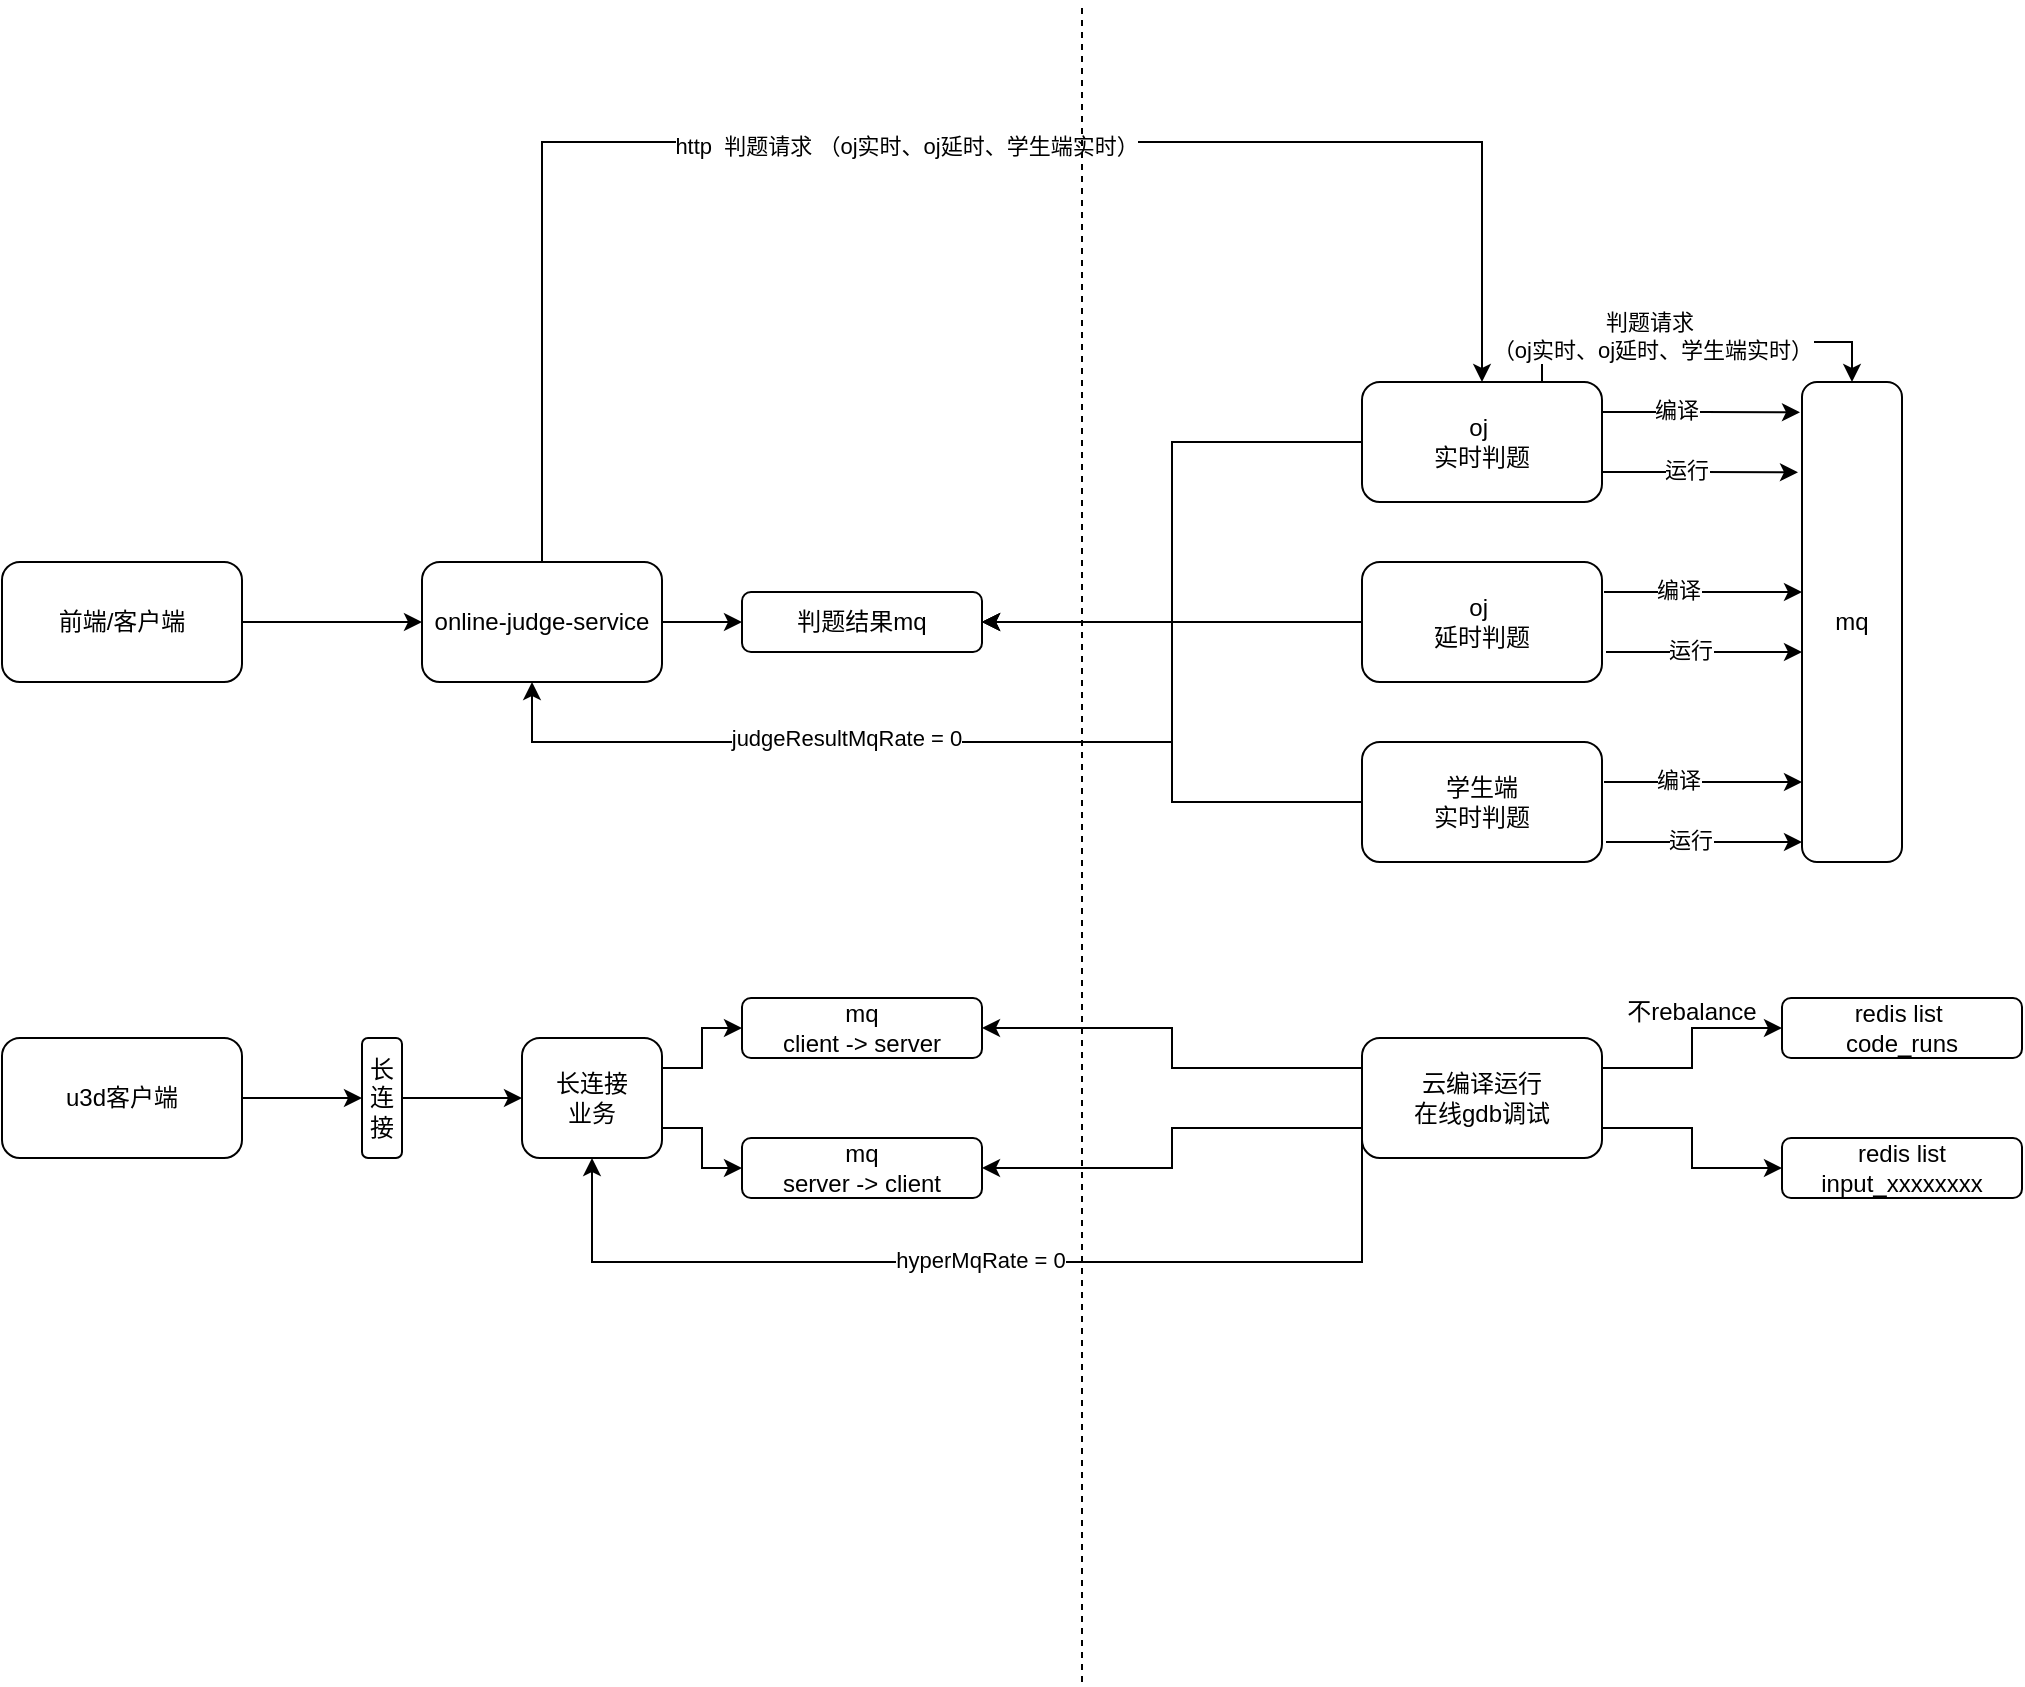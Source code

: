 <mxfile version="27.2.0">
  <diagram name="第 1 页" id="bzNie4RG8URf55M5gRZ4">
    <mxGraphModel dx="2115" dy="697" grid="1" gridSize="10" guides="1" tooltips="1" connect="1" arrows="1" fold="1" page="1" pageScale="1" pageWidth="827" pageHeight="1169" math="0" shadow="0">
      <root>
        <mxCell id="0" />
        <mxCell id="1" parent="0" />
        <mxCell id="MFNcb43IMwzJ_zAJ6HgL-9" style="edgeStyle=orthogonalEdgeStyle;rounded=0;orthogonalLoop=1;jettySize=auto;html=1;exitX=0.5;exitY=0;exitDx=0;exitDy=0;entryX=0.5;entryY=0;entryDx=0;entryDy=0;" edge="1" parent="1" source="MFNcb43IMwzJ_zAJ6HgL-1" target="MFNcb43IMwzJ_zAJ6HgL-8">
          <mxGeometry relative="1" as="geometry">
            <Array as="points">
              <mxPoint x="130" y="70" />
              <mxPoint x="600" y="70" />
            </Array>
          </mxGeometry>
        </mxCell>
        <mxCell id="MFNcb43IMwzJ_zAJ6HgL-11" value="http&amp;nbsp; 判题请求 （oj实时、oj延时、学生端实时）" style="edgeLabel;html=1;align=center;verticalAlign=middle;resizable=0;points=[];" vertex="1" connectable="0" parent="MFNcb43IMwzJ_zAJ6HgL-9">
          <mxGeometry x="-0.021" y="-2" relative="1" as="geometry">
            <mxPoint as="offset" />
          </mxGeometry>
        </mxCell>
        <mxCell id="MFNcb43IMwzJ_zAJ6HgL-32" style="edgeStyle=orthogonalEdgeStyle;rounded=0;orthogonalLoop=1;jettySize=auto;html=1;exitX=1;exitY=0.5;exitDx=0;exitDy=0;entryX=0;entryY=0.5;entryDx=0;entryDy=0;" edge="1" parent="1" source="MFNcb43IMwzJ_zAJ6HgL-1" target="MFNcb43IMwzJ_zAJ6HgL-5">
          <mxGeometry relative="1" as="geometry" />
        </mxCell>
        <mxCell id="MFNcb43IMwzJ_zAJ6HgL-1" value="online-judge-service" style="rounded=1;whiteSpace=wrap;html=1;" vertex="1" parent="1">
          <mxGeometry x="70" y="280" width="120" height="60" as="geometry" />
        </mxCell>
        <mxCell id="MFNcb43IMwzJ_zAJ6HgL-33" style="edgeStyle=orthogonalEdgeStyle;rounded=0;orthogonalLoop=1;jettySize=auto;html=1;exitX=1;exitY=0.25;exitDx=0;exitDy=0;entryX=0;entryY=0.5;entryDx=0;entryDy=0;" edge="1" parent="1" source="MFNcb43IMwzJ_zAJ6HgL-2" target="MFNcb43IMwzJ_zAJ6HgL-12">
          <mxGeometry relative="1" as="geometry" />
        </mxCell>
        <mxCell id="MFNcb43IMwzJ_zAJ6HgL-34" style="edgeStyle=orthogonalEdgeStyle;rounded=0;orthogonalLoop=1;jettySize=auto;html=1;exitX=1;exitY=0.75;exitDx=0;exitDy=0;entryX=0;entryY=0.5;entryDx=0;entryDy=0;" edge="1" parent="1" source="MFNcb43IMwzJ_zAJ6HgL-2" target="MFNcb43IMwzJ_zAJ6HgL-6">
          <mxGeometry relative="1" as="geometry" />
        </mxCell>
        <mxCell id="MFNcb43IMwzJ_zAJ6HgL-2" value="长连接&lt;div&gt;业务&lt;/div&gt;" style="rounded=1;whiteSpace=wrap;html=1;" vertex="1" parent="1">
          <mxGeometry x="120" y="518" width="70" height="60" as="geometry" />
        </mxCell>
        <mxCell id="MFNcb43IMwzJ_zAJ6HgL-3" value="" style="endArrow=none;dashed=1;html=1;rounded=0;" edge="1" parent="1">
          <mxGeometry width="50" height="50" relative="1" as="geometry">
            <mxPoint x="400" y="840" as="sourcePoint" />
            <mxPoint x="400" as="targetPoint" />
          </mxGeometry>
        </mxCell>
        <mxCell id="MFNcb43IMwzJ_zAJ6HgL-5" value="判题结果mq" style="rounded=1;whiteSpace=wrap;html=1;" vertex="1" parent="1">
          <mxGeometry x="230" y="295" width="120" height="30" as="geometry" />
        </mxCell>
        <mxCell id="MFNcb43IMwzJ_zAJ6HgL-6" value="&lt;div&gt;mq&lt;/div&gt;server -&amp;gt; client" style="rounded=1;whiteSpace=wrap;html=1;" vertex="1" parent="1">
          <mxGeometry x="230" y="568" width="120" height="30" as="geometry" />
        </mxCell>
        <mxCell id="MFNcb43IMwzJ_zAJ6HgL-28" style="edgeStyle=orthogonalEdgeStyle;rounded=0;orthogonalLoop=1;jettySize=auto;html=1;exitX=0;exitY=0.5;exitDx=0;exitDy=0;entryX=1;entryY=0.5;entryDx=0;entryDy=0;" edge="1" parent="1" source="MFNcb43IMwzJ_zAJ6HgL-8" target="MFNcb43IMwzJ_zAJ6HgL-5">
          <mxGeometry relative="1" as="geometry" />
        </mxCell>
        <mxCell id="MFNcb43IMwzJ_zAJ6HgL-36" style="edgeStyle=orthogonalEdgeStyle;rounded=0;orthogonalLoop=1;jettySize=auto;html=1;exitX=0.75;exitY=0;exitDx=0;exitDy=0;entryX=0.5;entryY=0;entryDx=0;entryDy=0;" edge="1" parent="1" source="MFNcb43IMwzJ_zAJ6HgL-8" target="MFNcb43IMwzJ_zAJ6HgL-15">
          <mxGeometry relative="1" as="geometry" />
        </mxCell>
        <mxCell id="MFNcb43IMwzJ_zAJ6HgL-38" value="判题请求&amp;nbsp;&lt;div&gt;（oj实时、oj延时、学生端实时）&lt;/div&gt;" style="edgeLabel;html=1;align=center;verticalAlign=middle;resizable=0;points=[];" vertex="1" connectable="0" parent="MFNcb43IMwzJ_zAJ6HgL-36">
          <mxGeometry x="-0.231" y="3" relative="1" as="geometry">
            <mxPoint as="offset" />
          </mxGeometry>
        </mxCell>
        <mxCell id="MFNcb43IMwzJ_zAJ6HgL-8" value="oj&amp;nbsp;&lt;div&gt;实时判题&lt;/div&gt;" style="rounded=1;whiteSpace=wrap;html=1;" vertex="1" parent="1">
          <mxGeometry x="540" y="190" width="120" height="60" as="geometry" />
        </mxCell>
        <mxCell id="MFNcb43IMwzJ_zAJ6HgL-12" value="&lt;div&gt;mq&lt;/div&gt;&lt;div&gt;&lt;span style=&quot;background-color: transparent; color: light-dark(rgb(0, 0, 0), rgb(255, 255, 255));&quot;&gt;client -&amp;gt; server&lt;/span&gt;&lt;/div&gt;" style="rounded=1;whiteSpace=wrap;html=1;" vertex="1" parent="1">
          <mxGeometry x="230" y="498" width="120" height="30" as="geometry" />
        </mxCell>
        <mxCell id="MFNcb43IMwzJ_zAJ6HgL-29" style="edgeStyle=orthogonalEdgeStyle;rounded=0;orthogonalLoop=1;jettySize=auto;html=1;exitX=0;exitY=0.5;exitDx=0;exitDy=0;" edge="1" parent="1" source="MFNcb43IMwzJ_zAJ6HgL-13">
          <mxGeometry relative="1" as="geometry">
            <mxPoint x="350" y="310" as="targetPoint" />
          </mxGeometry>
        </mxCell>
        <mxCell id="MFNcb43IMwzJ_zAJ6HgL-58" style="edgeStyle=orthogonalEdgeStyle;rounded=0;orthogonalLoop=1;jettySize=auto;html=1;exitX=0;exitY=0.5;exitDx=0;exitDy=0;entryX=0.5;entryY=1;entryDx=0;entryDy=0;" edge="1" parent="1">
          <mxGeometry relative="1" as="geometry">
            <mxPoint x="535.0" y="310" as="sourcePoint" />
            <mxPoint x="125" y="340" as="targetPoint" />
            <Array as="points">
              <mxPoint x="445" y="310" />
              <mxPoint x="445" y="370" />
              <mxPoint x="125" y="370" />
            </Array>
          </mxGeometry>
        </mxCell>
        <mxCell id="MFNcb43IMwzJ_zAJ6HgL-59" value="judgeResultMqRate = 0" style="edgeLabel;html=1;align=center;verticalAlign=middle;resizable=0;points=[];" vertex="1" connectable="0" parent="MFNcb43IMwzJ_zAJ6HgL-58">
          <mxGeometry x="0.251" y="-2" relative="1" as="geometry">
            <mxPoint as="offset" />
          </mxGeometry>
        </mxCell>
        <mxCell id="MFNcb43IMwzJ_zAJ6HgL-13" value="oj&amp;nbsp;&lt;div&gt;延时判题&lt;/div&gt;" style="rounded=1;whiteSpace=wrap;html=1;" vertex="1" parent="1">
          <mxGeometry x="540" y="280" width="120" height="60" as="geometry" />
        </mxCell>
        <mxCell id="MFNcb43IMwzJ_zAJ6HgL-30" style="edgeStyle=orthogonalEdgeStyle;rounded=0;orthogonalLoop=1;jettySize=auto;html=1;exitX=0;exitY=0.5;exitDx=0;exitDy=0;entryX=1;entryY=0.5;entryDx=0;entryDy=0;" edge="1" parent="1" source="MFNcb43IMwzJ_zAJ6HgL-14" target="MFNcb43IMwzJ_zAJ6HgL-5">
          <mxGeometry relative="1" as="geometry" />
        </mxCell>
        <mxCell id="MFNcb43IMwzJ_zAJ6HgL-14" value="&lt;span style=&quot;background-color: transparent; color: light-dark(rgb(0, 0, 0), rgb(255, 255, 255));&quot;&gt;学生端&lt;/span&gt;&lt;div&gt;实时判题&lt;/div&gt;" style="rounded=1;whiteSpace=wrap;html=1;" vertex="1" parent="1">
          <mxGeometry x="540" y="370" width="120" height="60" as="geometry" />
        </mxCell>
        <mxCell id="MFNcb43IMwzJ_zAJ6HgL-15" value="mq" style="rounded=1;whiteSpace=wrap;html=1;" vertex="1" parent="1">
          <mxGeometry x="760" y="190" width="50" height="240" as="geometry" />
        </mxCell>
        <mxCell id="MFNcb43IMwzJ_zAJ6HgL-16" style="edgeStyle=orthogonalEdgeStyle;rounded=0;orthogonalLoop=1;jettySize=auto;html=1;exitX=1;exitY=0.25;exitDx=0;exitDy=0;entryX=-0.02;entryY=0.063;entryDx=0;entryDy=0;entryPerimeter=0;" edge="1" parent="1" source="MFNcb43IMwzJ_zAJ6HgL-8" target="MFNcb43IMwzJ_zAJ6HgL-15">
          <mxGeometry relative="1" as="geometry" />
        </mxCell>
        <mxCell id="MFNcb43IMwzJ_zAJ6HgL-17" value="编译" style="edgeLabel;html=1;align=center;verticalAlign=middle;resizable=0;points=[];" vertex="1" connectable="0" parent="MFNcb43IMwzJ_zAJ6HgL-16">
          <mxGeometry x="-0.253" y="1" relative="1" as="geometry">
            <mxPoint as="offset" />
          </mxGeometry>
        </mxCell>
        <mxCell id="MFNcb43IMwzJ_zAJ6HgL-18" style="edgeStyle=orthogonalEdgeStyle;rounded=0;orthogonalLoop=1;jettySize=auto;html=1;exitX=1;exitY=0.75;exitDx=0;exitDy=0;entryX=-0.04;entryY=0.188;entryDx=0;entryDy=0;entryPerimeter=0;" edge="1" parent="1" source="MFNcb43IMwzJ_zAJ6HgL-8" target="MFNcb43IMwzJ_zAJ6HgL-15">
          <mxGeometry relative="1" as="geometry" />
        </mxCell>
        <mxCell id="MFNcb43IMwzJ_zAJ6HgL-19" value="运行" style="edgeLabel;html=1;align=center;verticalAlign=middle;resizable=0;points=[];" vertex="1" connectable="0" parent="MFNcb43IMwzJ_zAJ6HgL-18">
          <mxGeometry x="-0.164" y="1" relative="1" as="geometry">
            <mxPoint x="1" as="offset" />
          </mxGeometry>
        </mxCell>
        <mxCell id="MFNcb43IMwzJ_zAJ6HgL-20" style="edgeStyle=orthogonalEdgeStyle;rounded=0;orthogonalLoop=1;jettySize=auto;html=1;exitX=1;exitY=0.25;exitDx=0;exitDy=0;entryX=-0.02;entryY=0.063;entryDx=0;entryDy=0;entryPerimeter=0;" edge="1" parent="1">
          <mxGeometry relative="1" as="geometry">
            <mxPoint x="661" y="295" as="sourcePoint" />
            <mxPoint x="760" y="295" as="targetPoint" />
          </mxGeometry>
        </mxCell>
        <mxCell id="MFNcb43IMwzJ_zAJ6HgL-21" value="编译" style="edgeLabel;html=1;align=center;verticalAlign=middle;resizable=0;points=[];" vertex="1" connectable="0" parent="MFNcb43IMwzJ_zAJ6HgL-20">
          <mxGeometry x="-0.253" y="1" relative="1" as="geometry">
            <mxPoint as="offset" />
          </mxGeometry>
        </mxCell>
        <mxCell id="MFNcb43IMwzJ_zAJ6HgL-22" style="edgeStyle=orthogonalEdgeStyle;rounded=0;orthogonalLoop=1;jettySize=auto;html=1;exitX=1;exitY=0.25;exitDx=0;exitDy=0;entryX=-0.02;entryY=0.063;entryDx=0;entryDy=0;entryPerimeter=0;" edge="1" parent="1">
          <mxGeometry relative="1" as="geometry">
            <mxPoint x="661" y="390" as="sourcePoint" />
            <mxPoint x="760" y="390" as="targetPoint" />
          </mxGeometry>
        </mxCell>
        <mxCell id="MFNcb43IMwzJ_zAJ6HgL-23" value="编译" style="edgeLabel;html=1;align=center;verticalAlign=middle;resizable=0;points=[];" vertex="1" connectable="0" parent="MFNcb43IMwzJ_zAJ6HgL-22">
          <mxGeometry x="-0.253" y="1" relative="1" as="geometry">
            <mxPoint as="offset" />
          </mxGeometry>
        </mxCell>
        <mxCell id="MFNcb43IMwzJ_zAJ6HgL-24" style="edgeStyle=orthogonalEdgeStyle;rounded=0;orthogonalLoop=1;jettySize=auto;html=1;exitX=1;exitY=0.75;exitDx=0;exitDy=0;entryX=-0.04;entryY=0.188;entryDx=0;entryDy=0;entryPerimeter=0;" edge="1" parent="1">
          <mxGeometry relative="1" as="geometry">
            <mxPoint x="662" y="325" as="sourcePoint" />
            <mxPoint x="760" y="325" as="targetPoint" />
          </mxGeometry>
        </mxCell>
        <mxCell id="MFNcb43IMwzJ_zAJ6HgL-25" value="运行" style="edgeLabel;html=1;align=center;verticalAlign=middle;resizable=0;points=[];" vertex="1" connectable="0" parent="MFNcb43IMwzJ_zAJ6HgL-24">
          <mxGeometry x="-0.164" y="1" relative="1" as="geometry">
            <mxPoint x="1" as="offset" />
          </mxGeometry>
        </mxCell>
        <mxCell id="MFNcb43IMwzJ_zAJ6HgL-26" style="edgeStyle=orthogonalEdgeStyle;rounded=0;orthogonalLoop=1;jettySize=auto;html=1;exitX=1;exitY=0.75;exitDx=0;exitDy=0;entryX=-0.04;entryY=0.188;entryDx=0;entryDy=0;entryPerimeter=0;" edge="1" parent="1">
          <mxGeometry relative="1" as="geometry">
            <mxPoint x="662" y="420" as="sourcePoint" />
            <mxPoint x="760" y="420" as="targetPoint" />
          </mxGeometry>
        </mxCell>
        <mxCell id="MFNcb43IMwzJ_zAJ6HgL-27" value="运行" style="edgeLabel;html=1;align=center;verticalAlign=middle;resizable=0;points=[];" vertex="1" connectable="0" parent="MFNcb43IMwzJ_zAJ6HgL-26">
          <mxGeometry x="-0.164" y="1" relative="1" as="geometry">
            <mxPoint x="1" as="offset" />
          </mxGeometry>
        </mxCell>
        <mxCell id="MFNcb43IMwzJ_zAJ6HgL-50" style="edgeStyle=orthogonalEdgeStyle;rounded=0;orthogonalLoop=1;jettySize=auto;html=1;exitX=1;exitY=0.5;exitDx=0;exitDy=0;entryX=0;entryY=0.5;entryDx=0;entryDy=0;" edge="1" parent="1" source="MFNcb43IMwzJ_zAJ6HgL-31" target="MFNcb43IMwzJ_zAJ6HgL-1">
          <mxGeometry relative="1" as="geometry" />
        </mxCell>
        <mxCell id="MFNcb43IMwzJ_zAJ6HgL-31" value="前端/客户端" style="rounded=1;whiteSpace=wrap;html=1;" vertex="1" parent="1">
          <mxGeometry x="-140" y="280" width="120" height="60" as="geometry" />
        </mxCell>
        <mxCell id="MFNcb43IMwzJ_zAJ6HgL-43" style="edgeStyle=orthogonalEdgeStyle;rounded=0;orthogonalLoop=1;jettySize=auto;html=1;exitX=1;exitY=0.25;exitDx=0;exitDy=0;entryX=0;entryY=0.5;entryDx=0;entryDy=0;" edge="1" parent="1" source="MFNcb43IMwzJ_zAJ6HgL-39" target="MFNcb43IMwzJ_zAJ6HgL-41">
          <mxGeometry relative="1" as="geometry" />
        </mxCell>
        <mxCell id="MFNcb43IMwzJ_zAJ6HgL-44" style="edgeStyle=orthogonalEdgeStyle;rounded=0;orthogonalLoop=1;jettySize=auto;html=1;exitX=1;exitY=0.75;exitDx=0;exitDy=0;entryX=0;entryY=0.5;entryDx=0;entryDy=0;" edge="1" parent="1" source="MFNcb43IMwzJ_zAJ6HgL-39" target="MFNcb43IMwzJ_zAJ6HgL-42">
          <mxGeometry relative="1" as="geometry" />
        </mxCell>
        <mxCell id="MFNcb43IMwzJ_zAJ6HgL-47" style="edgeStyle=orthogonalEdgeStyle;rounded=0;orthogonalLoop=1;jettySize=auto;html=1;exitX=0;exitY=0.25;exitDx=0;exitDy=0;entryX=1;entryY=0.5;entryDx=0;entryDy=0;" edge="1" parent="1" source="MFNcb43IMwzJ_zAJ6HgL-39" target="MFNcb43IMwzJ_zAJ6HgL-12">
          <mxGeometry relative="1" as="geometry" />
        </mxCell>
        <mxCell id="MFNcb43IMwzJ_zAJ6HgL-48" style="edgeStyle=orthogonalEdgeStyle;rounded=0;orthogonalLoop=1;jettySize=auto;html=1;exitX=0;exitY=0.75;exitDx=0;exitDy=0;entryX=1;entryY=0.5;entryDx=0;entryDy=0;" edge="1" parent="1" source="MFNcb43IMwzJ_zAJ6HgL-39" target="MFNcb43IMwzJ_zAJ6HgL-6">
          <mxGeometry relative="1" as="geometry" />
        </mxCell>
        <mxCell id="MFNcb43IMwzJ_zAJ6HgL-63" style="edgeStyle=orthogonalEdgeStyle;rounded=0;orthogonalLoop=1;jettySize=auto;html=1;exitX=0;exitY=0.75;exitDx=0;exitDy=0;entryX=0.5;entryY=1;entryDx=0;entryDy=0;" edge="1" parent="1" source="MFNcb43IMwzJ_zAJ6HgL-39" target="MFNcb43IMwzJ_zAJ6HgL-2">
          <mxGeometry relative="1" as="geometry">
            <Array as="points">
              <mxPoint x="540" y="630" />
              <mxPoint x="155" y="630" />
            </Array>
          </mxGeometry>
        </mxCell>
        <mxCell id="MFNcb43IMwzJ_zAJ6HgL-64" value="hyperMqRate&lt;span style=&quot;background-color: light-dark(#ffffff, var(--ge-dark-color, #121212)); color: light-dark(rgb(0, 0, 0), rgb(255, 255, 255));&quot;&gt;&amp;nbsp;= 0&lt;/span&gt;" style="edgeLabel;html=1;align=center;verticalAlign=middle;resizable=0;points=[];" vertex="1" connectable="0" parent="MFNcb43IMwzJ_zAJ6HgL-63">
          <mxGeometry x="0.023" y="-1" relative="1" as="geometry">
            <mxPoint as="offset" />
          </mxGeometry>
        </mxCell>
        <mxCell id="MFNcb43IMwzJ_zAJ6HgL-39" value="云编译运行&lt;br&gt;&lt;div&gt;在线gdb调试&lt;/div&gt;" style="rounded=1;whiteSpace=wrap;html=1;" vertex="1" parent="1">
          <mxGeometry x="540" y="518" width="120" height="60" as="geometry" />
        </mxCell>
        <mxCell id="MFNcb43IMwzJ_zAJ6HgL-41" value="redis&amp;nbsp;&lt;span style=&quot;background-color: transparent; color: light-dark(rgb(0, 0, 0), rgb(255, 255, 255));&quot;&gt;list&amp;nbsp;&lt;/span&gt;&lt;div&gt;&lt;span style=&quot;background-color: transparent; color: light-dark(rgb(0, 0, 0), rgb(255, 255, 255));&quot;&gt;code_runs&lt;/span&gt;&lt;/div&gt;" style="rounded=1;whiteSpace=wrap;html=1;" vertex="1" parent="1">
          <mxGeometry x="750" y="498" width="120" height="30" as="geometry" />
        </mxCell>
        <mxCell id="MFNcb43IMwzJ_zAJ6HgL-42" value="redis&amp;nbsp;&lt;span style=&quot;background-color: transparent; color: light-dark(rgb(0, 0, 0), rgb(255, 255, 255));&quot;&gt;list&lt;/span&gt;&lt;div&gt;&lt;span style=&quot;background-color: transparent; color: light-dark(rgb(0, 0, 0), rgb(255, 255, 255));&quot;&gt;input_xxxxxxxx&lt;/span&gt;&lt;/div&gt;" style="rounded=1;whiteSpace=wrap;html=1;" vertex="1" parent="1">
          <mxGeometry x="750" y="568" width="120" height="30" as="geometry" />
        </mxCell>
        <mxCell id="MFNcb43IMwzJ_zAJ6HgL-46" value="不rebalance" style="text;html=1;align=center;verticalAlign=middle;whiteSpace=wrap;rounded=0;" vertex="1" parent="1">
          <mxGeometry x="670" y="490" width="70" height="30" as="geometry" />
        </mxCell>
        <mxCell id="MFNcb43IMwzJ_zAJ6HgL-62" style="edgeStyle=orthogonalEdgeStyle;rounded=0;orthogonalLoop=1;jettySize=auto;html=1;exitX=1;exitY=0.5;exitDx=0;exitDy=0;entryX=0;entryY=0.5;entryDx=0;entryDy=0;" edge="1" parent="1" source="MFNcb43IMwzJ_zAJ6HgL-49" target="MFNcb43IMwzJ_zAJ6HgL-60">
          <mxGeometry relative="1" as="geometry" />
        </mxCell>
        <mxCell id="MFNcb43IMwzJ_zAJ6HgL-49" value="u3d客户端" style="rounded=1;whiteSpace=wrap;html=1;" vertex="1" parent="1">
          <mxGeometry x="-140" y="518" width="120" height="60" as="geometry" />
        </mxCell>
        <mxCell id="MFNcb43IMwzJ_zAJ6HgL-61" style="edgeStyle=orthogonalEdgeStyle;rounded=0;orthogonalLoop=1;jettySize=auto;html=1;exitX=1;exitY=0.5;exitDx=0;exitDy=0;entryX=0;entryY=0.5;entryDx=0;entryDy=0;" edge="1" parent="1" source="MFNcb43IMwzJ_zAJ6HgL-60" target="MFNcb43IMwzJ_zAJ6HgL-2">
          <mxGeometry relative="1" as="geometry" />
        </mxCell>
        <mxCell id="MFNcb43IMwzJ_zAJ6HgL-60" value="长连接" style="rounded=1;whiteSpace=wrap;html=1;" vertex="1" parent="1">
          <mxGeometry x="40" y="518" width="20" height="60" as="geometry" />
        </mxCell>
      </root>
    </mxGraphModel>
  </diagram>
</mxfile>
